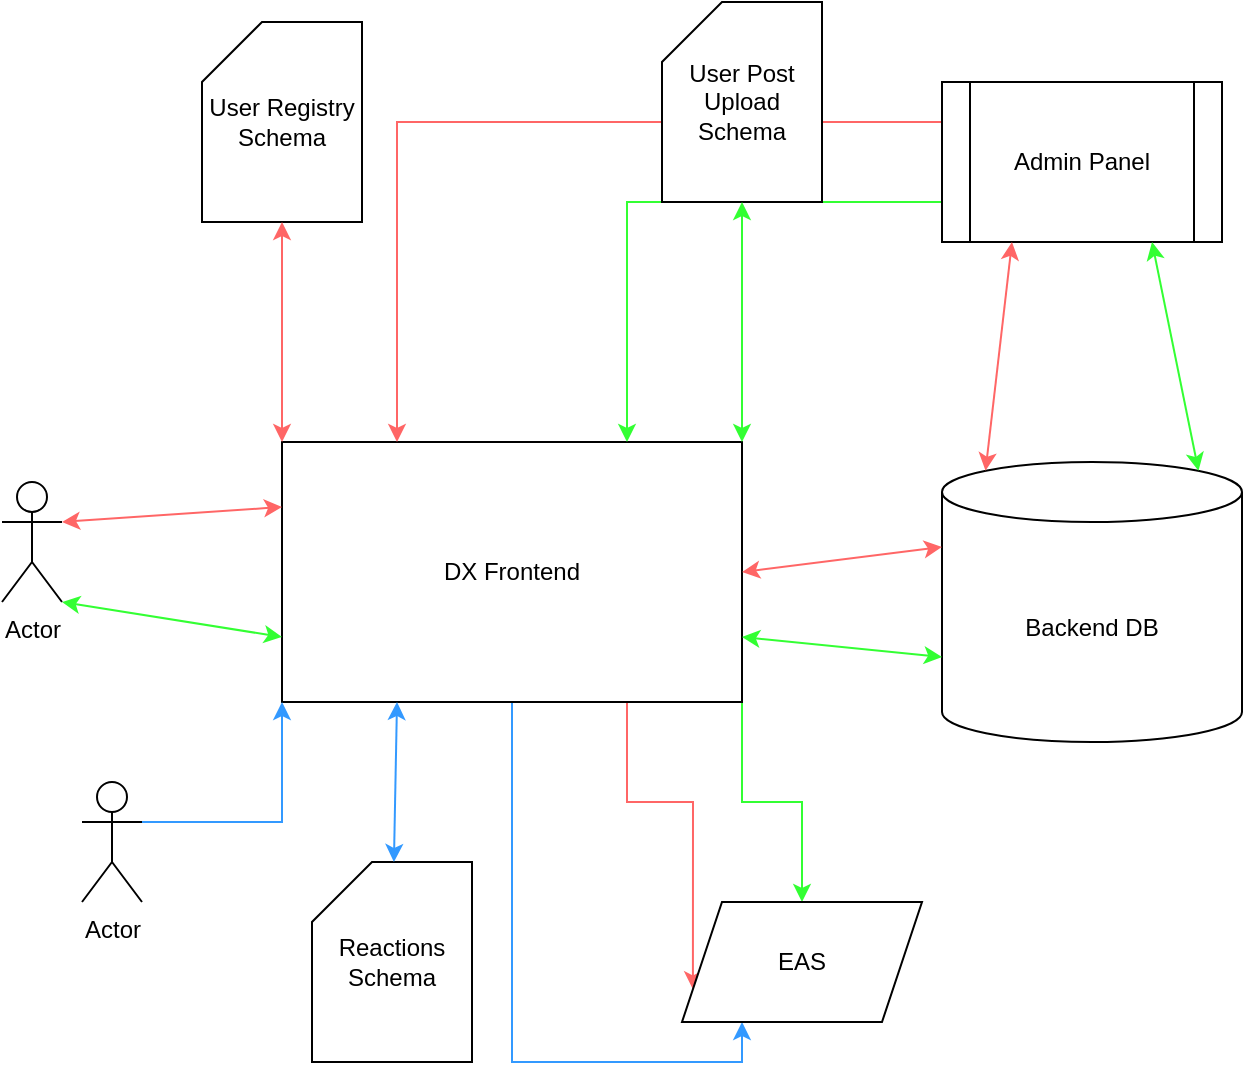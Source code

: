 <mxfile version="24.6.4" type="device">
  <diagram name="Page-1" id="8-JA9o_Dt-aZgY0MlrPM">
    <mxGraphModel dx="1720" dy="696" grid="1" gridSize="10" guides="1" tooltips="1" connect="1" arrows="1" fold="1" page="1" pageScale="1" pageWidth="850" pageHeight="1100" math="0" shadow="0">
      <root>
        <mxCell id="0" />
        <mxCell id="1" parent="0" />
        <mxCell id="_ZQ9S1OXGRIr49uxcyg0-33" style="edgeStyle=orthogonalEdgeStyle;rounded=0;orthogonalLoop=1;jettySize=auto;html=1;exitX=0.75;exitY=1;exitDx=0;exitDy=0;entryX=0;entryY=0.75;entryDx=0;entryDy=0;strokeColor=#FF6666;" edge="1" parent="1" source="_ZQ9S1OXGRIr49uxcyg0-1" target="_ZQ9S1OXGRIr49uxcyg0-31">
          <mxGeometry relative="1" as="geometry" />
        </mxCell>
        <mxCell id="_ZQ9S1OXGRIr49uxcyg0-34" style="edgeStyle=orthogonalEdgeStyle;rounded=0;orthogonalLoop=1;jettySize=auto;html=1;exitX=1;exitY=1;exitDx=0;exitDy=0;entryX=0.5;entryY=0;entryDx=0;entryDy=0;strokeColor=#33FF33;" edge="1" parent="1" source="_ZQ9S1OXGRIr49uxcyg0-1" target="_ZQ9S1OXGRIr49uxcyg0-31">
          <mxGeometry relative="1" as="geometry" />
        </mxCell>
        <mxCell id="_ZQ9S1OXGRIr49uxcyg0-37" style="edgeStyle=orthogonalEdgeStyle;rounded=0;orthogonalLoop=1;jettySize=auto;html=1;exitX=0.5;exitY=1;exitDx=0;exitDy=0;entryX=0.25;entryY=1;entryDx=0;entryDy=0;strokeColor=#3399FF;" edge="1" parent="1" source="_ZQ9S1OXGRIr49uxcyg0-1" target="_ZQ9S1OXGRIr49uxcyg0-31">
          <mxGeometry relative="1" as="geometry" />
        </mxCell>
        <mxCell id="_ZQ9S1OXGRIr49uxcyg0-1" value="DX Frontend" style="rounded=0;whiteSpace=wrap;html=1;" vertex="1" parent="1">
          <mxGeometry x="370" y="260" width="230" height="130" as="geometry" />
        </mxCell>
        <mxCell id="_ZQ9S1OXGRIr49uxcyg0-35" style="edgeStyle=orthogonalEdgeStyle;rounded=0;orthogonalLoop=1;jettySize=auto;html=1;exitX=0;exitY=0.25;exitDx=0;exitDy=0;entryX=0.25;entryY=0;entryDx=0;entryDy=0;strokeColor=#FF6666;" edge="1" parent="1" source="_ZQ9S1OXGRIr49uxcyg0-2" target="_ZQ9S1OXGRIr49uxcyg0-1">
          <mxGeometry relative="1" as="geometry" />
        </mxCell>
        <mxCell id="_ZQ9S1OXGRIr49uxcyg0-36" style="edgeStyle=orthogonalEdgeStyle;rounded=0;orthogonalLoop=1;jettySize=auto;html=1;exitX=0;exitY=0.75;exitDx=0;exitDy=0;entryX=0.75;entryY=0;entryDx=0;entryDy=0;strokeColor=#33FF33;" edge="1" parent="1" source="_ZQ9S1OXGRIr49uxcyg0-2" target="_ZQ9S1OXGRIr49uxcyg0-1">
          <mxGeometry relative="1" as="geometry" />
        </mxCell>
        <mxCell id="_ZQ9S1OXGRIr49uxcyg0-2" value="Admin Panel" style="shape=process;whiteSpace=wrap;html=1;backgroundOutline=1;" vertex="1" parent="1">
          <mxGeometry x="700" y="80" width="140" height="80" as="geometry" />
        </mxCell>
        <mxCell id="_ZQ9S1OXGRIr49uxcyg0-4" value="User Registry Schema" style="shape=card;whiteSpace=wrap;html=1;" vertex="1" parent="1">
          <mxGeometry x="330" y="50" width="80" height="100" as="geometry" />
        </mxCell>
        <mxCell id="_ZQ9S1OXGRIr49uxcyg0-5" value="User Post Upload Schema" style="shape=card;whiteSpace=wrap;html=1;" vertex="1" parent="1">
          <mxGeometry x="560" y="40" width="80" height="100" as="geometry" />
        </mxCell>
        <mxCell id="_ZQ9S1OXGRIr49uxcyg0-6" value="Reactions Schema" style="shape=card;whiteSpace=wrap;html=1;" vertex="1" parent="1">
          <mxGeometry x="385" y="470" width="80" height="100" as="geometry" />
        </mxCell>
        <mxCell id="_ZQ9S1OXGRIr49uxcyg0-7" value="Backend DB" style="shape=cylinder3;whiteSpace=wrap;html=1;boundedLbl=1;backgroundOutline=1;size=15;" vertex="1" parent="1">
          <mxGeometry x="700" y="270" width="150" height="140" as="geometry" />
        </mxCell>
        <mxCell id="_ZQ9S1OXGRIr49uxcyg0-12" value="Actor" style="shape=umlActor;verticalLabelPosition=bottom;verticalAlign=top;html=1;outlineConnect=0;" vertex="1" parent="1">
          <mxGeometry x="230" y="280" width="30" height="60" as="geometry" />
        </mxCell>
        <mxCell id="_ZQ9S1OXGRIr49uxcyg0-17" value="" style="endArrow=classic;startArrow=classic;html=1;rounded=0;entryX=0.5;entryY=1;entryDx=0;entryDy=0;entryPerimeter=0;exitX=0;exitY=0;exitDx=0;exitDy=0;strokeColor=#FF6666;" edge="1" parent="1" source="_ZQ9S1OXGRIr49uxcyg0-1" target="_ZQ9S1OXGRIr49uxcyg0-4">
          <mxGeometry width="50" height="50" relative="1" as="geometry">
            <mxPoint x="400" y="300" as="sourcePoint" />
            <mxPoint x="450" y="250" as="targetPoint" />
          </mxGeometry>
        </mxCell>
        <mxCell id="_ZQ9S1OXGRIr49uxcyg0-18" value="" style="endArrow=classic;startArrow=classic;html=1;rounded=0;entryX=0.5;entryY=1;entryDx=0;entryDy=0;entryPerimeter=0;exitX=1;exitY=0;exitDx=0;exitDy=0;strokeColor=#33FF33;" edge="1" parent="1" source="_ZQ9S1OXGRIr49uxcyg0-1" target="_ZQ9S1OXGRIr49uxcyg0-5">
          <mxGeometry width="50" height="50" relative="1" as="geometry">
            <mxPoint x="543" y="260" as="sourcePoint" />
            <mxPoint x="450" y="250" as="targetPoint" />
          </mxGeometry>
        </mxCell>
        <mxCell id="_ZQ9S1OXGRIr49uxcyg0-21" value="" style="endArrow=classic;startArrow=classic;html=1;rounded=0;entryX=0;entryY=0.25;entryDx=0;entryDy=0;exitX=1;exitY=0.333;exitDx=0;exitDy=0;exitPerimeter=0;strokeColor=#FF6666;" edge="1" parent="1" source="_ZQ9S1OXGRIr49uxcyg0-12" target="_ZQ9S1OXGRIr49uxcyg0-1">
          <mxGeometry width="50" height="50" relative="1" as="geometry">
            <mxPoint x="400" y="300" as="sourcePoint" />
            <mxPoint x="450" y="250" as="targetPoint" />
          </mxGeometry>
        </mxCell>
        <mxCell id="_ZQ9S1OXGRIr49uxcyg0-22" value="" style="endArrow=classic;startArrow=classic;html=1;rounded=0;exitX=0;exitY=0.75;exitDx=0;exitDy=0;entryX=1;entryY=1;entryDx=0;entryDy=0;entryPerimeter=0;strokeColor=#33FF33;" edge="1" parent="1" source="_ZQ9S1OXGRIr49uxcyg0-1" target="_ZQ9S1OXGRIr49uxcyg0-12">
          <mxGeometry width="50" height="50" relative="1" as="geometry">
            <mxPoint x="400" y="300" as="sourcePoint" />
            <mxPoint x="450" y="250" as="targetPoint" />
          </mxGeometry>
        </mxCell>
        <mxCell id="_ZQ9S1OXGRIr49uxcyg0-23" value="" style="endArrow=classic;startArrow=classic;html=1;rounded=0;entryX=0;entryY=0;entryDx=0;entryDy=97.5;entryPerimeter=0;exitX=1;exitY=0.75;exitDx=0;exitDy=0;strokeColor=#33FF33;" edge="1" parent="1" source="_ZQ9S1OXGRIr49uxcyg0-1" target="_ZQ9S1OXGRIr49uxcyg0-7">
          <mxGeometry width="50" height="50" relative="1" as="geometry">
            <mxPoint x="490" y="530" as="sourcePoint" />
            <mxPoint x="540" y="480" as="targetPoint" />
          </mxGeometry>
        </mxCell>
        <mxCell id="_ZQ9S1OXGRIr49uxcyg0-24" value="" style="endArrow=classic;startArrow=classic;html=1;rounded=0;entryX=0;entryY=0;entryDx=0;entryDy=42.5;entryPerimeter=0;exitX=1;exitY=0.5;exitDx=0;exitDy=0;strokeColor=#FF6666;" edge="1" parent="1" source="_ZQ9S1OXGRIr49uxcyg0-1" target="_ZQ9S1OXGRIr49uxcyg0-7">
          <mxGeometry width="50" height="50" relative="1" as="geometry">
            <mxPoint x="680" y="330" as="sourcePoint" />
            <mxPoint x="800" y="450" as="targetPoint" />
          </mxGeometry>
        </mxCell>
        <mxCell id="_ZQ9S1OXGRIr49uxcyg0-25" value="" style="endArrow=classic;startArrow=classic;html=1;rounded=0;entryX=0.25;entryY=1;entryDx=0;entryDy=0;exitX=0.145;exitY=0;exitDx=0;exitDy=4.35;exitPerimeter=0;strokeColor=#FF6666;" edge="1" parent="1" source="_ZQ9S1OXGRIr49uxcyg0-7" target="_ZQ9S1OXGRIr49uxcyg0-2">
          <mxGeometry width="50" height="50" relative="1" as="geometry">
            <mxPoint x="600" y="550" as="sourcePoint" />
            <mxPoint x="650" y="500" as="targetPoint" />
          </mxGeometry>
        </mxCell>
        <mxCell id="_ZQ9S1OXGRIr49uxcyg0-26" value="" style="endArrow=classic;startArrow=classic;html=1;rounded=0;entryX=0.75;entryY=1;entryDx=0;entryDy=0;exitX=0.855;exitY=0;exitDx=0;exitDy=4.35;exitPerimeter=0;strokeColor=#33FF33;" edge="1" parent="1" source="_ZQ9S1OXGRIr49uxcyg0-7" target="_ZQ9S1OXGRIr49uxcyg0-2">
          <mxGeometry width="50" height="50" relative="1" as="geometry">
            <mxPoint x="660" y="570" as="sourcePoint" />
            <mxPoint x="710" y="520" as="targetPoint" />
          </mxGeometry>
        </mxCell>
        <mxCell id="_ZQ9S1OXGRIr49uxcyg0-28" value="" style="endArrow=classic;startArrow=classic;html=1;rounded=0;entryX=0.25;entryY=1;entryDx=0;entryDy=0;strokeColor=#3399FF;" edge="1" parent="1" source="_ZQ9S1OXGRIr49uxcyg0-6" target="_ZQ9S1OXGRIr49uxcyg0-1">
          <mxGeometry width="50" height="50" relative="1" as="geometry">
            <mxPoint x="400" y="400" as="sourcePoint" />
            <mxPoint x="450" y="350" as="targetPoint" />
          </mxGeometry>
        </mxCell>
        <mxCell id="_ZQ9S1OXGRIr49uxcyg0-30" style="edgeStyle=orthogonalEdgeStyle;rounded=0;orthogonalLoop=1;jettySize=auto;html=1;exitX=1;exitY=0.333;exitDx=0;exitDy=0;exitPerimeter=0;entryX=0;entryY=1;entryDx=0;entryDy=0;strokeColor=#3399FF;" edge="1" parent="1" source="_ZQ9S1OXGRIr49uxcyg0-29" target="_ZQ9S1OXGRIr49uxcyg0-1">
          <mxGeometry relative="1" as="geometry" />
        </mxCell>
        <mxCell id="_ZQ9S1OXGRIr49uxcyg0-29" value="Actor" style="shape=umlActor;verticalLabelPosition=bottom;verticalAlign=top;html=1;outlineConnect=0;" vertex="1" parent="1">
          <mxGeometry x="270" y="430" width="30" height="60" as="geometry" />
        </mxCell>
        <mxCell id="_ZQ9S1OXGRIr49uxcyg0-31" value="EAS" style="shape=parallelogram;perimeter=parallelogramPerimeter;whiteSpace=wrap;html=1;fixedSize=1;" vertex="1" parent="1">
          <mxGeometry x="570" y="490" width="120" height="60" as="geometry" />
        </mxCell>
      </root>
    </mxGraphModel>
  </diagram>
</mxfile>
